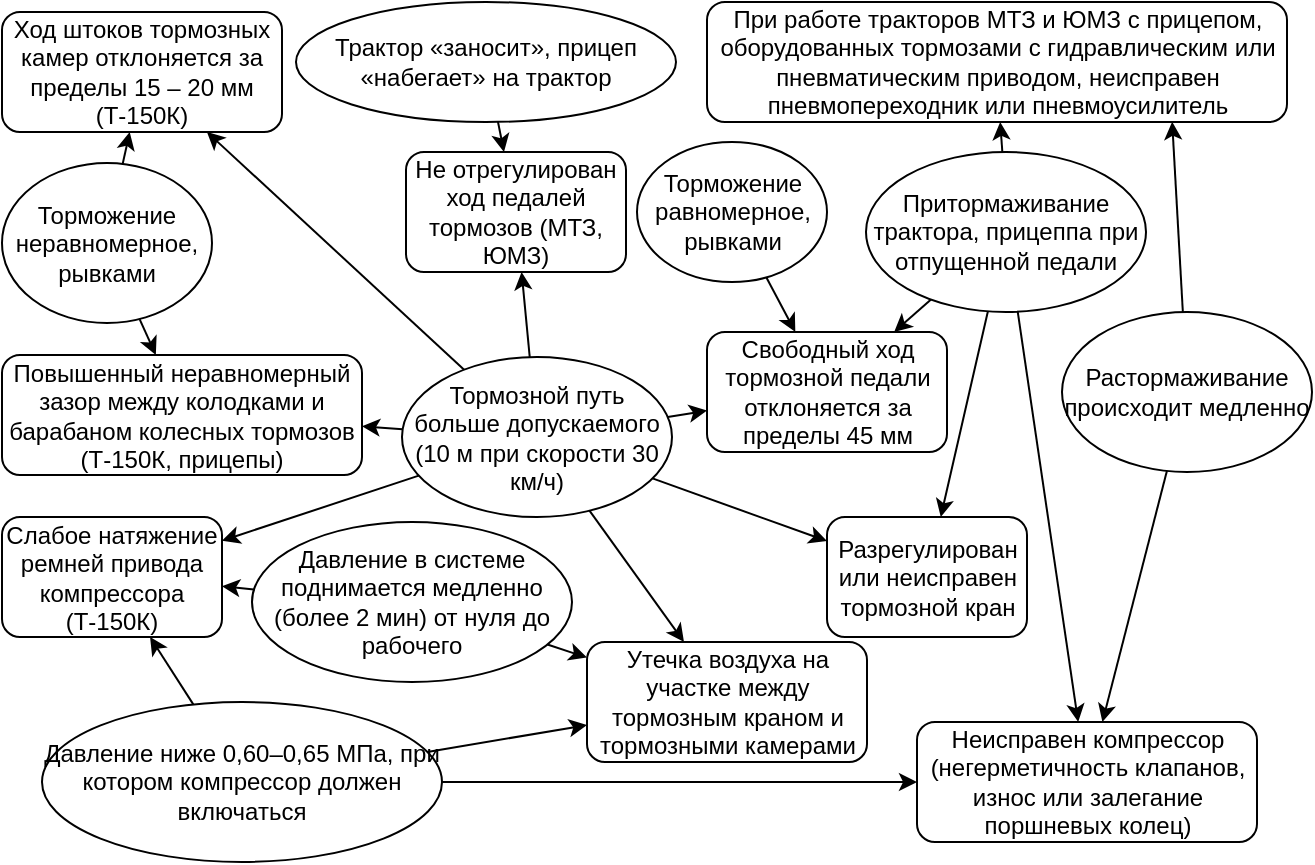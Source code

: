 <mxfile version="12.1.9" type="device" pages="1"><diagram id="6ZiljzXpjDiA0jWg8VjZ" name="Page-1"><mxGraphModel dx="1205" dy="608" grid="1" gridSize="10" guides="1" tooltips="1" connect="1" arrows="1" fold="1" page="1" pageScale="1" pageWidth="827" pageHeight="1169" math="0" shadow="0"><root><mxCell id="0"/><mxCell id="1" parent="0"/><mxCell id="wg-Dp92M24IvjU-blAVg-1" value="Свободный ход тормозной педали отклоняется за пределы 45 мм" style="rounded=1;whiteSpace=wrap;html=1;" vertex="1" parent="1"><mxGeometry x="352.5" y="165" width="120" height="60" as="geometry"/></mxCell><mxCell id="wg-Dp92M24IvjU-blAVg-3" value="Утечка воздуха на участке между тормозным краном и тормозными камерами" style="rounded=1;whiteSpace=wrap;html=1;" vertex="1" parent="1"><mxGeometry x="292.5" y="320" width="140" height="60" as="geometry"/></mxCell><mxCell id="wg-Dp92M24IvjU-blAVg-4" value="Повышенный неравномерный зазор между колодками и барабаном колесных тормозов (Т-150К, прицепы)" style="rounded=1;whiteSpace=wrap;html=1;" vertex="1" parent="1"><mxGeometry y="176.5" width="180" height="60" as="geometry"/></mxCell><mxCell id="wg-Dp92M24IvjU-blAVg-6" value="Неисправен компрессор (негерметичность клапанов, износ или залегание поршневых колец)" style="rounded=1;whiteSpace=wrap;html=1;" vertex="1" parent="1"><mxGeometry x="457.5" y="360" width="170" height="60" as="geometry"/></mxCell><mxCell id="wg-Dp92M24IvjU-blAVg-7" value="Слабое натяжение ремней привода компрессора (Т-150К)" style="rounded=1;whiteSpace=wrap;html=1;" vertex="1" parent="1"><mxGeometry y="257.5" width="110" height="60" as="geometry"/></mxCell><mxCell id="wg-Dp92M24IvjU-blAVg-8" value="Разрегулирован или неисправен тормозной кран" style="rounded=1;whiteSpace=wrap;html=1;" vertex="1" parent="1"><mxGeometry x="412.5" y="257.5" width="100" height="60" as="geometry"/></mxCell><mxCell id="wg-Dp92M24IvjU-blAVg-9" value="Ход штоков тормозных камер отклоняется за пределы 15 – 20 мм (Т-150К)" style="rounded=1;whiteSpace=wrap;html=1;" vertex="1" parent="1"><mxGeometry y="5" width="140" height="60" as="geometry"/></mxCell><mxCell id="wg-Dp92M24IvjU-blAVg-10" value="Не отрегулирован ход педалей тормозов (МТЗ, ЮМЗ)" style="rounded=1;whiteSpace=wrap;html=1;" vertex="1" parent="1"><mxGeometry x="202" y="75" width="110" height="60" as="geometry"/></mxCell><mxCell id="wg-Dp92M24IvjU-blAVg-11" value="При работе тракторов МТЗ и ЮМЗ с прицепом, оборудованных тормозами с гидравлическим или пневматическим приводом, неисправен пневмопереходник или пневмоусилитель" style="rounded=1;whiteSpace=wrap;html=1;" vertex="1" parent="1"><mxGeometry x="352.5" width="290" height="60" as="geometry"/></mxCell><mxCell id="wg-Dp92M24IvjU-blAVg-70" style="edgeStyle=none;rounded=0;orthogonalLoop=1;jettySize=auto;html=1;" edge="1" parent="1" source="wg-Dp92M24IvjU-blAVg-13" target="wg-Dp92M24IvjU-blAVg-1"><mxGeometry relative="1" as="geometry"/></mxCell><mxCell id="wg-Dp92M24IvjU-blAVg-13" value="Торможение равномерное, рывками" style="ellipse;whiteSpace=wrap;html=1;" vertex="1" parent="1"><mxGeometry x="317.5" y="70" width="95" height="70" as="geometry"/></mxCell><mxCell id="wg-Dp92M24IvjU-blAVg-45" value="" style="edgeStyle=none;rounded=0;orthogonalLoop=1;jettySize=auto;html=1;" edge="1" parent="1" source="wg-Dp92M24IvjU-blAVg-14" target="wg-Dp92M24IvjU-blAVg-3"><mxGeometry relative="1" as="geometry"/></mxCell><mxCell id="wg-Dp92M24IvjU-blAVg-46" value="" style="edgeStyle=none;rounded=0;orthogonalLoop=1;jettySize=auto;html=1;" edge="1" parent="1" source="wg-Dp92M24IvjU-blAVg-14" target="wg-Dp92M24IvjU-blAVg-7"><mxGeometry relative="1" as="geometry"/></mxCell><mxCell id="wg-Dp92M24IvjU-blAVg-14" value="Давление в системе поднимается медленно (более 2 мин) от нуля до рабочего" style="ellipse;whiteSpace=wrap;html=1;" vertex="1" parent="1"><mxGeometry x="125" y="260" width="160" height="80" as="geometry"/></mxCell><mxCell id="wg-Dp92M24IvjU-blAVg-54" style="edgeStyle=none;rounded=0;orthogonalLoop=1;jettySize=auto;html=1;" edge="1" parent="1" source="wg-Dp92M24IvjU-blAVg-15" target="wg-Dp92M24IvjU-blAVg-6"><mxGeometry relative="1" as="geometry"/></mxCell><mxCell id="wg-Dp92M24IvjU-blAVg-55" style="edgeStyle=none;rounded=0;orthogonalLoop=1;jettySize=auto;html=1;" edge="1" parent="1" source="wg-Dp92M24IvjU-blAVg-15" target="wg-Dp92M24IvjU-blAVg-11"><mxGeometry relative="1" as="geometry"/></mxCell><mxCell id="wg-Dp92M24IvjU-blAVg-56" style="edgeStyle=none;rounded=0;orthogonalLoop=1;jettySize=auto;html=1;" edge="1" parent="1" source="wg-Dp92M24IvjU-blAVg-15" target="wg-Dp92M24IvjU-blAVg-1"><mxGeometry relative="1" as="geometry"/></mxCell><mxCell id="wg-Dp92M24IvjU-blAVg-58" style="edgeStyle=none;rounded=0;orthogonalLoop=1;jettySize=auto;html=1;" edge="1" parent="1" source="wg-Dp92M24IvjU-blAVg-15" target="wg-Dp92M24IvjU-blAVg-8"><mxGeometry relative="1" as="geometry"/></mxCell><mxCell id="wg-Dp92M24IvjU-blAVg-15" value="Притормаживание трактора, прицеппа при отпущенной педали" style="ellipse;whiteSpace=wrap;html=1;" vertex="1" parent="1"><mxGeometry x="432" y="75" width="140" height="80" as="geometry"/></mxCell><mxCell id="wg-Dp92M24IvjU-blAVg-59" style="edgeStyle=none;rounded=0;orthogonalLoop=1;jettySize=auto;html=1;" edge="1" parent="1" source="wg-Dp92M24IvjU-blAVg-16" target="wg-Dp92M24IvjU-blAVg-8"><mxGeometry relative="1" as="geometry"/></mxCell><mxCell id="wg-Dp92M24IvjU-blAVg-60" style="edgeStyle=none;rounded=0;orthogonalLoop=1;jettySize=auto;html=1;" edge="1" parent="1" source="wg-Dp92M24IvjU-blAVg-16" target="wg-Dp92M24IvjU-blAVg-1"><mxGeometry relative="1" as="geometry"/></mxCell><mxCell id="wg-Dp92M24IvjU-blAVg-61" style="edgeStyle=none;rounded=0;orthogonalLoop=1;jettySize=auto;html=1;" edge="1" parent="1" source="wg-Dp92M24IvjU-blAVg-16" target="wg-Dp92M24IvjU-blAVg-3"><mxGeometry relative="1" as="geometry"/></mxCell><mxCell id="wg-Dp92M24IvjU-blAVg-62" style="edgeStyle=none;rounded=0;orthogonalLoop=1;jettySize=auto;html=1;" edge="1" parent="1" source="wg-Dp92M24IvjU-blAVg-16" target="wg-Dp92M24IvjU-blAVg-4"><mxGeometry relative="1" as="geometry"/></mxCell><mxCell id="wg-Dp92M24IvjU-blAVg-64" style="edgeStyle=none;rounded=0;orthogonalLoop=1;jettySize=auto;html=1;" edge="1" parent="1" source="wg-Dp92M24IvjU-blAVg-16" target="wg-Dp92M24IvjU-blAVg-7"><mxGeometry relative="1" as="geometry"/></mxCell><mxCell id="wg-Dp92M24IvjU-blAVg-65" style="edgeStyle=none;rounded=0;orthogonalLoop=1;jettySize=auto;html=1;" edge="1" parent="1" source="wg-Dp92M24IvjU-blAVg-16" target="wg-Dp92M24IvjU-blAVg-9"><mxGeometry relative="1" as="geometry"/></mxCell><mxCell id="wg-Dp92M24IvjU-blAVg-69" style="edgeStyle=none;rounded=0;orthogonalLoop=1;jettySize=auto;html=1;" edge="1" parent="1" source="wg-Dp92M24IvjU-blAVg-16" target="wg-Dp92M24IvjU-blAVg-10"><mxGeometry relative="1" as="geometry"/></mxCell><mxCell id="wg-Dp92M24IvjU-blAVg-16" value="Тормозной путь больше допускаемого (10 м при скорости 30 км/ч)" style="ellipse;whiteSpace=wrap;html=1;" vertex="1" parent="1"><mxGeometry x="200" y="177.5" width="135" height="80" as="geometry"/></mxCell><mxCell id="wg-Dp92M24IvjU-blAVg-63" style="edgeStyle=none;rounded=0;orthogonalLoop=1;jettySize=auto;html=1;entryX=0.802;entryY=0.998;entryDx=0;entryDy=0;entryPerimeter=0;" edge="1" parent="1" source="wg-Dp92M24IvjU-blAVg-17" target="wg-Dp92M24IvjU-blAVg-11"><mxGeometry relative="1" as="geometry"/></mxCell><mxCell id="wg-Dp92M24IvjU-blAVg-71" style="edgeStyle=none;rounded=0;orthogonalLoop=1;jettySize=auto;html=1;" edge="1" parent="1" source="wg-Dp92M24IvjU-blAVg-17" target="wg-Dp92M24IvjU-blAVg-6"><mxGeometry relative="1" as="geometry"/></mxCell><mxCell id="wg-Dp92M24IvjU-blAVg-17" value="Растормаживание происходит медленно" style="ellipse;whiteSpace=wrap;html=1;" vertex="1" parent="1"><mxGeometry x="530" y="155" width="125" height="80" as="geometry"/></mxCell><mxCell id="wg-Dp92M24IvjU-blAVg-66" style="edgeStyle=none;rounded=0;orthogonalLoop=1;jettySize=auto;html=1;" edge="1" parent="1" source="wg-Dp92M24IvjU-blAVg-18" target="wg-Dp92M24IvjU-blAVg-4"><mxGeometry relative="1" as="geometry"/></mxCell><mxCell id="wg-Dp92M24IvjU-blAVg-67" style="edgeStyle=none;rounded=0;orthogonalLoop=1;jettySize=auto;html=1;" edge="1" parent="1" source="wg-Dp92M24IvjU-blAVg-18" target="wg-Dp92M24IvjU-blAVg-9"><mxGeometry relative="1" as="geometry"/></mxCell><mxCell id="wg-Dp92M24IvjU-blAVg-18" value="Торможение неравномерное, рывками" style="ellipse;whiteSpace=wrap;html=1;" vertex="1" parent="1"><mxGeometry y="80.5" width="105" height="80" as="geometry"/></mxCell><mxCell id="wg-Dp92M24IvjU-blAVg-51" style="edgeStyle=none;rounded=0;orthogonalLoop=1;jettySize=auto;html=1;" edge="1" parent="1" source="wg-Dp92M24IvjU-blAVg-19" target="wg-Dp92M24IvjU-blAVg-3"><mxGeometry relative="1" as="geometry"/></mxCell><mxCell id="wg-Dp92M24IvjU-blAVg-52" style="edgeStyle=none;rounded=0;orthogonalLoop=1;jettySize=auto;html=1;" edge="1" parent="1" source="wg-Dp92M24IvjU-blAVg-19" target="wg-Dp92M24IvjU-blAVg-7"><mxGeometry relative="1" as="geometry"/></mxCell><mxCell id="wg-Dp92M24IvjU-blAVg-53" style="edgeStyle=none;rounded=0;orthogonalLoop=1;jettySize=auto;html=1;" edge="1" parent="1" source="wg-Dp92M24IvjU-blAVg-19" target="wg-Dp92M24IvjU-blAVg-6"><mxGeometry relative="1" as="geometry"/></mxCell><mxCell id="wg-Dp92M24IvjU-blAVg-19" value="Давление ниже 0,60–0,65 МПа, при котором компрессор должен включаться" style="ellipse;whiteSpace=wrap;html=1;" vertex="1" parent="1"><mxGeometry x="20" y="350" width="200" height="80" as="geometry"/></mxCell><mxCell id="wg-Dp92M24IvjU-blAVg-40" value="" style="edgeStyle=none;rounded=0;orthogonalLoop=1;jettySize=auto;html=1;" edge="1" parent="1" source="wg-Dp92M24IvjU-blAVg-20" target="wg-Dp92M24IvjU-blAVg-10"><mxGeometry relative="1" as="geometry"/></mxCell><mxCell id="wg-Dp92M24IvjU-blAVg-20" value="Трактор «заносит», прицеп «набегает» на трактор" style="ellipse;whiteSpace=wrap;html=1;" vertex="1" parent="1"><mxGeometry x="147" width="190" height="60" as="geometry"/></mxCell></root></mxGraphModel></diagram></mxfile>